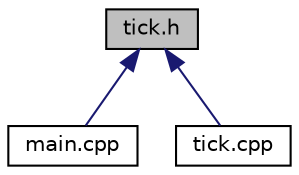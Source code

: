 digraph "tick.h"
{
  edge [fontname="Helvetica",fontsize="10",labelfontname="Helvetica",labelfontsize="10"];
  node [fontname="Helvetica",fontsize="10",shape=record];
  Node3 [label="tick.h",height=0.2,width=0.4,color="black", fillcolor="grey75", style="filled", fontcolor="black"];
  Node3 -> Node4 [dir="back",color="midnightblue",fontsize="10",style="solid",fontname="Helvetica"];
  Node4 [label="main.cpp",height=0.2,width=0.4,color="black", fillcolor="white", style="filled",URL="$db/db2/a00020.html"];
  Node3 -> Node5 [dir="back",color="midnightblue",fontsize="10",style="solid",fontname="Helvetica"];
  Node5 [label="tick.cpp",height=0.2,width=0.4,color="black", fillcolor="white", style="filled",URL="$d5/d16/a00029.html"];
}
